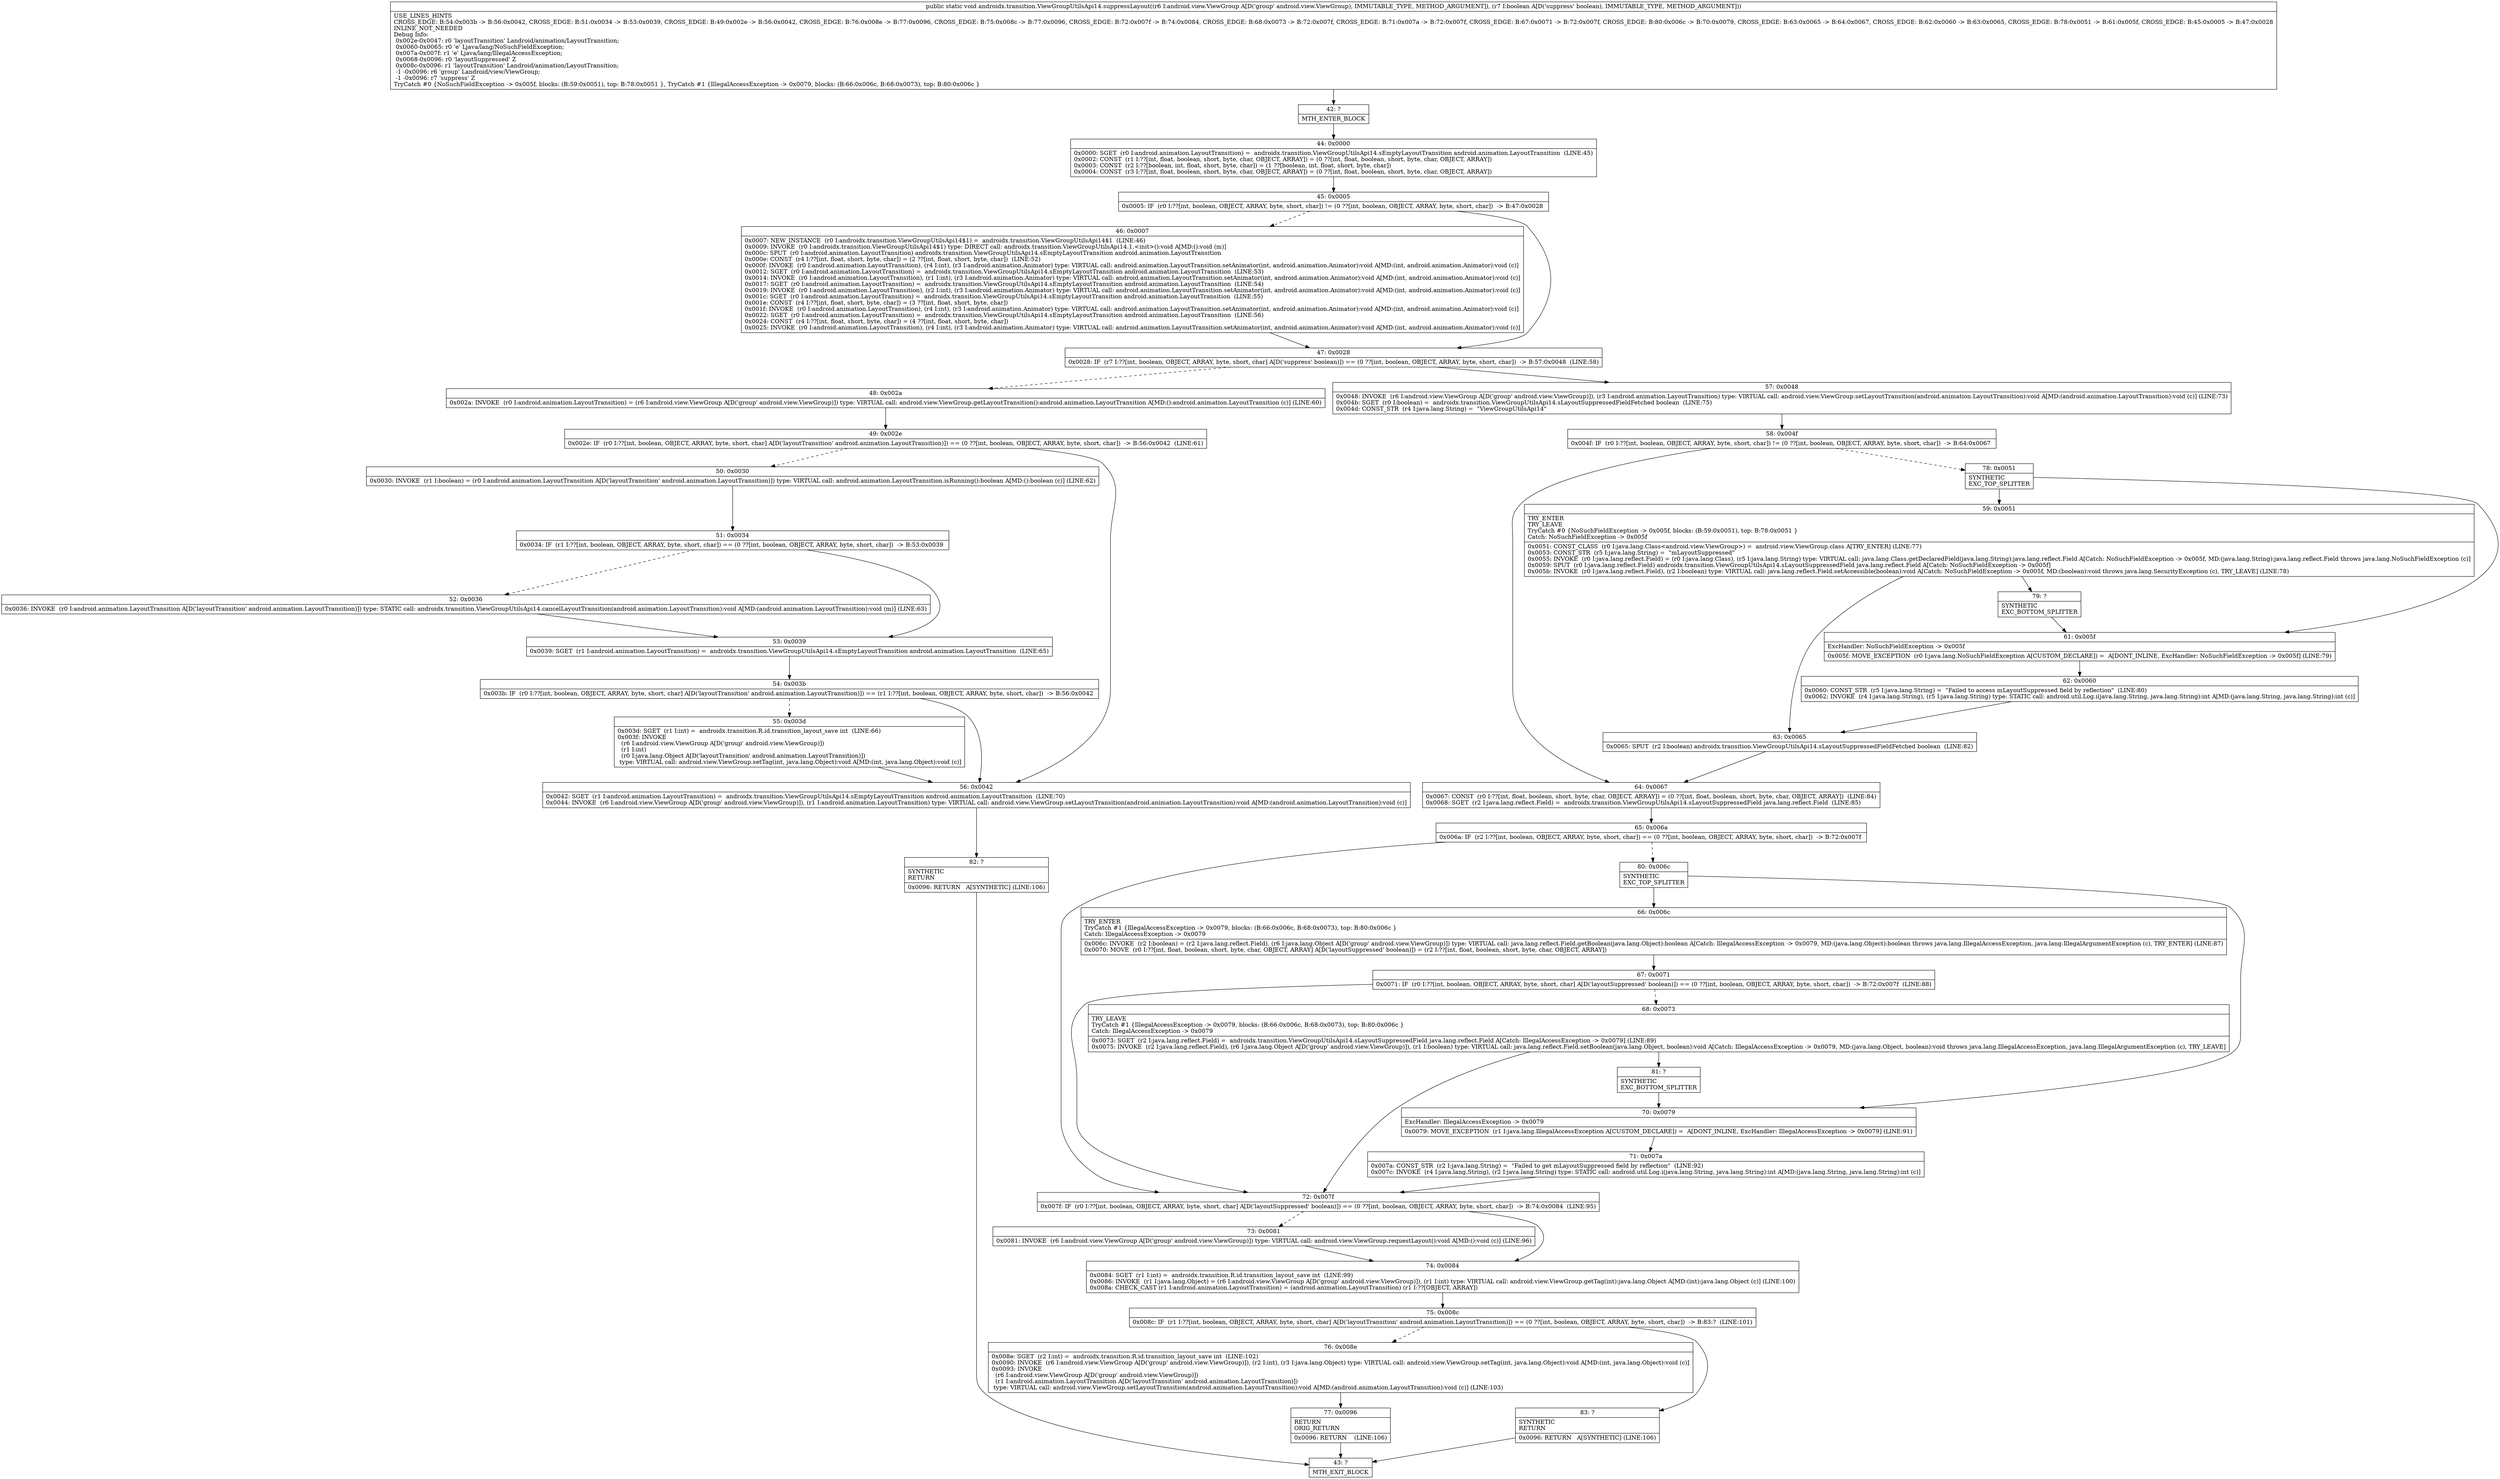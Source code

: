 digraph "CFG forandroidx.transition.ViewGroupUtilsApi14.suppressLayout(Landroid\/view\/ViewGroup;Z)V" {
Node_42 [shape=record,label="{42\:\ ?|MTH_ENTER_BLOCK\l}"];
Node_44 [shape=record,label="{44\:\ 0x0000|0x0000: SGET  (r0 I:android.animation.LayoutTransition) =  androidx.transition.ViewGroupUtilsApi14.sEmptyLayoutTransition android.animation.LayoutTransition  (LINE:45)\l0x0002: CONST  (r1 I:??[int, float, boolean, short, byte, char, OBJECT, ARRAY]) = (0 ??[int, float, boolean, short, byte, char, OBJECT, ARRAY]) \l0x0003: CONST  (r2 I:??[boolean, int, float, short, byte, char]) = (1 ??[boolean, int, float, short, byte, char]) \l0x0004: CONST  (r3 I:??[int, float, boolean, short, byte, char, OBJECT, ARRAY]) = (0 ??[int, float, boolean, short, byte, char, OBJECT, ARRAY]) \l}"];
Node_45 [shape=record,label="{45\:\ 0x0005|0x0005: IF  (r0 I:??[int, boolean, OBJECT, ARRAY, byte, short, char]) != (0 ??[int, boolean, OBJECT, ARRAY, byte, short, char])  \-\> B:47:0x0028 \l}"];
Node_46 [shape=record,label="{46\:\ 0x0007|0x0007: NEW_INSTANCE  (r0 I:androidx.transition.ViewGroupUtilsApi14$1) =  androidx.transition.ViewGroupUtilsApi14$1  (LINE:46)\l0x0009: INVOKE  (r0 I:androidx.transition.ViewGroupUtilsApi14$1) type: DIRECT call: androidx.transition.ViewGroupUtilsApi14.1.\<init\>():void A[MD:():void (m)]\l0x000c: SPUT  (r0 I:android.animation.LayoutTransition) androidx.transition.ViewGroupUtilsApi14.sEmptyLayoutTransition android.animation.LayoutTransition \l0x000e: CONST  (r4 I:??[int, float, short, byte, char]) = (2 ??[int, float, short, byte, char])  (LINE:52)\l0x000f: INVOKE  (r0 I:android.animation.LayoutTransition), (r4 I:int), (r3 I:android.animation.Animator) type: VIRTUAL call: android.animation.LayoutTransition.setAnimator(int, android.animation.Animator):void A[MD:(int, android.animation.Animator):void (c)]\l0x0012: SGET  (r0 I:android.animation.LayoutTransition) =  androidx.transition.ViewGroupUtilsApi14.sEmptyLayoutTransition android.animation.LayoutTransition  (LINE:53)\l0x0014: INVOKE  (r0 I:android.animation.LayoutTransition), (r1 I:int), (r3 I:android.animation.Animator) type: VIRTUAL call: android.animation.LayoutTransition.setAnimator(int, android.animation.Animator):void A[MD:(int, android.animation.Animator):void (c)]\l0x0017: SGET  (r0 I:android.animation.LayoutTransition) =  androidx.transition.ViewGroupUtilsApi14.sEmptyLayoutTransition android.animation.LayoutTransition  (LINE:54)\l0x0019: INVOKE  (r0 I:android.animation.LayoutTransition), (r2 I:int), (r3 I:android.animation.Animator) type: VIRTUAL call: android.animation.LayoutTransition.setAnimator(int, android.animation.Animator):void A[MD:(int, android.animation.Animator):void (c)]\l0x001c: SGET  (r0 I:android.animation.LayoutTransition) =  androidx.transition.ViewGroupUtilsApi14.sEmptyLayoutTransition android.animation.LayoutTransition  (LINE:55)\l0x001e: CONST  (r4 I:??[int, float, short, byte, char]) = (3 ??[int, float, short, byte, char]) \l0x001f: INVOKE  (r0 I:android.animation.LayoutTransition), (r4 I:int), (r3 I:android.animation.Animator) type: VIRTUAL call: android.animation.LayoutTransition.setAnimator(int, android.animation.Animator):void A[MD:(int, android.animation.Animator):void (c)]\l0x0022: SGET  (r0 I:android.animation.LayoutTransition) =  androidx.transition.ViewGroupUtilsApi14.sEmptyLayoutTransition android.animation.LayoutTransition  (LINE:56)\l0x0024: CONST  (r4 I:??[int, float, short, byte, char]) = (4 ??[int, float, short, byte, char]) \l0x0025: INVOKE  (r0 I:android.animation.LayoutTransition), (r4 I:int), (r3 I:android.animation.Animator) type: VIRTUAL call: android.animation.LayoutTransition.setAnimator(int, android.animation.Animator):void A[MD:(int, android.animation.Animator):void (c)]\l}"];
Node_47 [shape=record,label="{47\:\ 0x0028|0x0028: IF  (r7 I:??[int, boolean, OBJECT, ARRAY, byte, short, char] A[D('suppress' boolean)]) == (0 ??[int, boolean, OBJECT, ARRAY, byte, short, char])  \-\> B:57:0x0048  (LINE:58)\l}"];
Node_48 [shape=record,label="{48\:\ 0x002a|0x002a: INVOKE  (r0 I:android.animation.LayoutTransition) = (r6 I:android.view.ViewGroup A[D('group' android.view.ViewGroup)]) type: VIRTUAL call: android.view.ViewGroup.getLayoutTransition():android.animation.LayoutTransition A[MD:():android.animation.LayoutTransition (c)] (LINE:60)\l}"];
Node_49 [shape=record,label="{49\:\ 0x002e|0x002e: IF  (r0 I:??[int, boolean, OBJECT, ARRAY, byte, short, char] A[D('layoutTransition' android.animation.LayoutTransition)]) == (0 ??[int, boolean, OBJECT, ARRAY, byte, short, char])  \-\> B:56:0x0042  (LINE:61)\l}"];
Node_50 [shape=record,label="{50\:\ 0x0030|0x0030: INVOKE  (r1 I:boolean) = (r0 I:android.animation.LayoutTransition A[D('layoutTransition' android.animation.LayoutTransition)]) type: VIRTUAL call: android.animation.LayoutTransition.isRunning():boolean A[MD:():boolean (c)] (LINE:62)\l}"];
Node_51 [shape=record,label="{51\:\ 0x0034|0x0034: IF  (r1 I:??[int, boolean, OBJECT, ARRAY, byte, short, char]) == (0 ??[int, boolean, OBJECT, ARRAY, byte, short, char])  \-\> B:53:0x0039 \l}"];
Node_52 [shape=record,label="{52\:\ 0x0036|0x0036: INVOKE  (r0 I:android.animation.LayoutTransition A[D('layoutTransition' android.animation.LayoutTransition)]) type: STATIC call: androidx.transition.ViewGroupUtilsApi14.cancelLayoutTransition(android.animation.LayoutTransition):void A[MD:(android.animation.LayoutTransition):void (m)] (LINE:63)\l}"];
Node_53 [shape=record,label="{53\:\ 0x0039|0x0039: SGET  (r1 I:android.animation.LayoutTransition) =  androidx.transition.ViewGroupUtilsApi14.sEmptyLayoutTransition android.animation.LayoutTransition  (LINE:65)\l}"];
Node_54 [shape=record,label="{54\:\ 0x003b|0x003b: IF  (r0 I:??[int, boolean, OBJECT, ARRAY, byte, short, char] A[D('layoutTransition' android.animation.LayoutTransition)]) == (r1 I:??[int, boolean, OBJECT, ARRAY, byte, short, char])  \-\> B:56:0x0042 \l}"];
Node_55 [shape=record,label="{55\:\ 0x003d|0x003d: SGET  (r1 I:int) =  androidx.transition.R.id.transition_layout_save int  (LINE:66)\l0x003f: INVOKE  \l  (r6 I:android.view.ViewGroup A[D('group' android.view.ViewGroup)])\l  (r1 I:int)\l  (r0 I:java.lang.Object A[D('layoutTransition' android.animation.LayoutTransition)])\l type: VIRTUAL call: android.view.ViewGroup.setTag(int, java.lang.Object):void A[MD:(int, java.lang.Object):void (c)]\l}"];
Node_56 [shape=record,label="{56\:\ 0x0042|0x0042: SGET  (r1 I:android.animation.LayoutTransition) =  androidx.transition.ViewGroupUtilsApi14.sEmptyLayoutTransition android.animation.LayoutTransition  (LINE:70)\l0x0044: INVOKE  (r6 I:android.view.ViewGroup A[D('group' android.view.ViewGroup)]), (r1 I:android.animation.LayoutTransition) type: VIRTUAL call: android.view.ViewGroup.setLayoutTransition(android.animation.LayoutTransition):void A[MD:(android.animation.LayoutTransition):void (c)]\l}"];
Node_82 [shape=record,label="{82\:\ ?|SYNTHETIC\lRETURN\l|0x0096: RETURN   A[SYNTHETIC] (LINE:106)\l}"];
Node_43 [shape=record,label="{43\:\ ?|MTH_EXIT_BLOCK\l}"];
Node_57 [shape=record,label="{57\:\ 0x0048|0x0048: INVOKE  (r6 I:android.view.ViewGroup A[D('group' android.view.ViewGroup)]), (r3 I:android.animation.LayoutTransition) type: VIRTUAL call: android.view.ViewGroup.setLayoutTransition(android.animation.LayoutTransition):void A[MD:(android.animation.LayoutTransition):void (c)] (LINE:73)\l0x004b: SGET  (r0 I:boolean) =  androidx.transition.ViewGroupUtilsApi14.sLayoutSuppressedFieldFetched boolean  (LINE:75)\l0x004d: CONST_STR  (r4 I:java.lang.String) =  \"ViewGroupUtilsApi14\" \l}"];
Node_58 [shape=record,label="{58\:\ 0x004f|0x004f: IF  (r0 I:??[int, boolean, OBJECT, ARRAY, byte, short, char]) != (0 ??[int, boolean, OBJECT, ARRAY, byte, short, char])  \-\> B:64:0x0067 \l}"];
Node_64 [shape=record,label="{64\:\ 0x0067|0x0067: CONST  (r0 I:??[int, float, boolean, short, byte, char, OBJECT, ARRAY]) = (0 ??[int, float, boolean, short, byte, char, OBJECT, ARRAY])  (LINE:84)\l0x0068: SGET  (r2 I:java.lang.reflect.Field) =  androidx.transition.ViewGroupUtilsApi14.sLayoutSuppressedField java.lang.reflect.Field  (LINE:85)\l}"];
Node_65 [shape=record,label="{65\:\ 0x006a|0x006a: IF  (r2 I:??[int, boolean, OBJECT, ARRAY, byte, short, char]) == (0 ??[int, boolean, OBJECT, ARRAY, byte, short, char])  \-\> B:72:0x007f \l}"];
Node_72 [shape=record,label="{72\:\ 0x007f|0x007f: IF  (r0 I:??[int, boolean, OBJECT, ARRAY, byte, short, char] A[D('layoutSuppressed' boolean)]) == (0 ??[int, boolean, OBJECT, ARRAY, byte, short, char])  \-\> B:74:0x0084  (LINE:95)\l}"];
Node_73 [shape=record,label="{73\:\ 0x0081|0x0081: INVOKE  (r6 I:android.view.ViewGroup A[D('group' android.view.ViewGroup)]) type: VIRTUAL call: android.view.ViewGroup.requestLayout():void A[MD:():void (c)] (LINE:96)\l}"];
Node_74 [shape=record,label="{74\:\ 0x0084|0x0084: SGET  (r1 I:int) =  androidx.transition.R.id.transition_layout_save int  (LINE:99)\l0x0086: INVOKE  (r1 I:java.lang.Object) = (r6 I:android.view.ViewGroup A[D('group' android.view.ViewGroup)]), (r1 I:int) type: VIRTUAL call: android.view.ViewGroup.getTag(int):java.lang.Object A[MD:(int):java.lang.Object (c)] (LINE:100)\l0x008a: CHECK_CAST (r1 I:android.animation.LayoutTransition) = (android.animation.LayoutTransition) (r1 I:??[OBJECT, ARRAY]) \l}"];
Node_75 [shape=record,label="{75\:\ 0x008c|0x008c: IF  (r1 I:??[int, boolean, OBJECT, ARRAY, byte, short, char] A[D('layoutTransition' android.animation.LayoutTransition)]) == (0 ??[int, boolean, OBJECT, ARRAY, byte, short, char])  \-\> B:83:?  (LINE:101)\l}"];
Node_76 [shape=record,label="{76\:\ 0x008e|0x008e: SGET  (r2 I:int) =  androidx.transition.R.id.transition_layout_save int  (LINE:102)\l0x0090: INVOKE  (r6 I:android.view.ViewGroup A[D('group' android.view.ViewGroup)]), (r2 I:int), (r3 I:java.lang.Object) type: VIRTUAL call: android.view.ViewGroup.setTag(int, java.lang.Object):void A[MD:(int, java.lang.Object):void (c)]\l0x0093: INVOKE  \l  (r6 I:android.view.ViewGroup A[D('group' android.view.ViewGroup)])\l  (r1 I:android.animation.LayoutTransition A[D('layoutTransition' android.animation.LayoutTransition)])\l type: VIRTUAL call: android.view.ViewGroup.setLayoutTransition(android.animation.LayoutTransition):void A[MD:(android.animation.LayoutTransition):void (c)] (LINE:103)\l}"];
Node_77 [shape=record,label="{77\:\ 0x0096|RETURN\lORIG_RETURN\l|0x0096: RETURN    (LINE:106)\l}"];
Node_83 [shape=record,label="{83\:\ ?|SYNTHETIC\lRETURN\l|0x0096: RETURN   A[SYNTHETIC] (LINE:106)\l}"];
Node_80 [shape=record,label="{80\:\ 0x006c|SYNTHETIC\lEXC_TOP_SPLITTER\l}"];
Node_66 [shape=record,label="{66\:\ 0x006c|TRY_ENTER\lTryCatch #1 \{IllegalAccessException \-\> 0x0079, blocks: (B:66:0x006c, B:68:0x0073), top: B:80:0x006c \}\lCatch: IllegalAccessException \-\> 0x0079\l|0x006c: INVOKE  (r2 I:boolean) = (r2 I:java.lang.reflect.Field), (r6 I:java.lang.Object A[D('group' android.view.ViewGroup)]) type: VIRTUAL call: java.lang.reflect.Field.getBoolean(java.lang.Object):boolean A[Catch: IllegalAccessException \-\> 0x0079, MD:(java.lang.Object):boolean throws java.lang.IllegalAccessException, java.lang.IllegalArgumentException (c), TRY_ENTER] (LINE:87)\l0x0070: MOVE  (r0 I:??[int, float, boolean, short, byte, char, OBJECT, ARRAY] A[D('layoutSuppressed' boolean)]) = (r2 I:??[int, float, boolean, short, byte, char, OBJECT, ARRAY]) \l}"];
Node_67 [shape=record,label="{67\:\ 0x0071|0x0071: IF  (r0 I:??[int, boolean, OBJECT, ARRAY, byte, short, char] A[D('layoutSuppressed' boolean)]) == (0 ??[int, boolean, OBJECT, ARRAY, byte, short, char])  \-\> B:72:0x007f  (LINE:88)\l}"];
Node_68 [shape=record,label="{68\:\ 0x0073|TRY_LEAVE\lTryCatch #1 \{IllegalAccessException \-\> 0x0079, blocks: (B:66:0x006c, B:68:0x0073), top: B:80:0x006c \}\lCatch: IllegalAccessException \-\> 0x0079\l|0x0073: SGET  (r2 I:java.lang.reflect.Field) =  androidx.transition.ViewGroupUtilsApi14.sLayoutSuppressedField java.lang.reflect.Field A[Catch: IllegalAccessException \-\> 0x0079] (LINE:89)\l0x0075: INVOKE  (r2 I:java.lang.reflect.Field), (r6 I:java.lang.Object A[D('group' android.view.ViewGroup)]), (r1 I:boolean) type: VIRTUAL call: java.lang.reflect.Field.setBoolean(java.lang.Object, boolean):void A[Catch: IllegalAccessException \-\> 0x0079, MD:(java.lang.Object, boolean):void throws java.lang.IllegalAccessException, java.lang.IllegalArgumentException (c), TRY_LEAVE]\l}"];
Node_81 [shape=record,label="{81\:\ ?|SYNTHETIC\lEXC_BOTTOM_SPLITTER\l}"];
Node_70 [shape=record,label="{70\:\ 0x0079|ExcHandler: IllegalAccessException \-\> 0x0079\l|0x0079: MOVE_EXCEPTION  (r1 I:java.lang.IllegalAccessException A[CUSTOM_DECLARE]) =  A[DONT_INLINE, ExcHandler: IllegalAccessException \-\> 0x0079] (LINE:91)\l}"];
Node_71 [shape=record,label="{71\:\ 0x007a|0x007a: CONST_STR  (r2 I:java.lang.String) =  \"Failed to get mLayoutSuppressed field by reflection\"  (LINE:92)\l0x007c: INVOKE  (r4 I:java.lang.String), (r2 I:java.lang.String) type: STATIC call: android.util.Log.i(java.lang.String, java.lang.String):int A[MD:(java.lang.String, java.lang.String):int (c)]\l}"];
Node_78 [shape=record,label="{78\:\ 0x0051|SYNTHETIC\lEXC_TOP_SPLITTER\l}"];
Node_59 [shape=record,label="{59\:\ 0x0051|TRY_ENTER\lTRY_LEAVE\lTryCatch #0 \{NoSuchFieldException \-\> 0x005f, blocks: (B:59:0x0051), top: B:78:0x0051 \}\lCatch: NoSuchFieldException \-\> 0x005f\l|0x0051: CONST_CLASS  (r0 I:java.lang.Class\<android.view.ViewGroup\>) =  android.view.ViewGroup.class A[TRY_ENTER] (LINE:77)\l0x0053: CONST_STR  (r5 I:java.lang.String) =  \"mLayoutSuppressed\" \l0x0055: INVOKE  (r0 I:java.lang.reflect.Field) = (r0 I:java.lang.Class), (r5 I:java.lang.String) type: VIRTUAL call: java.lang.Class.getDeclaredField(java.lang.String):java.lang.reflect.Field A[Catch: NoSuchFieldException \-\> 0x005f, MD:(java.lang.String):java.lang.reflect.Field throws java.lang.NoSuchFieldException (c)]\l0x0059: SPUT  (r0 I:java.lang.reflect.Field) androidx.transition.ViewGroupUtilsApi14.sLayoutSuppressedField java.lang.reflect.Field A[Catch: NoSuchFieldException \-\> 0x005f]\l0x005b: INVOKE  (r0 I:java.lang.reflect.Field), (r2 I:boolean) type: VIRTUAL call: java.lang.reflect.Field.setAccessible(boolean):void A[Catch: NoSuchFieldException \-\> 0x005f, MD:(boolean):void throws java.lang.SecurityException (c), TRY_LEAVE] (LINE:78)\l}"];
Node_63 [shape=record,label="{63\:\ 0x0065|0x0065: SPUT  (r2 I:boolean) androidx.transition.ViewGroupUtilsApi14.sLayoutSuppressedFieldFetched boolean  (LINE:82)\l}"];
Node_79 [shape=record,label="{79\:\ ?|SYNTHETIC\lEXC_BOTTOM_SPLITTER\l}"];
Node_61 [shape=record,label="{61\:\ 0x005f|ExcHandler: NoSuchFieldException \-\> 0x005f\l|0x005f: MOVE_EXCEPTION  (r0 I:java.lang.NoSuchFieldException A[CUSTOM_DECLARE]) =  A[DONT_INLINE, ExcHandler: NoSuchFieldException \-\> 0x005f] (LINE:79)\l}"];
Node_62 [shape=record,label="{62\:\ 0x0060|0x0060: CONST_STR  (r5 I:java.lang.String) =  \"Failed to access mLayoutSuppressed field by reflection\"  (LINE:80)\l0x0062: INVOKE  (r4 I:java.lang.String), (r5 I:java.lang.String) type: STATIC call: android.util.Log.i(java.lang.String, java.lang.String):int A[MD:(java.lang.String, java.lang.String):int (c)]\l}"];
MethodNode[shape=record,label="{public static void androidx.transition.ViewGroupUtilsApi14.suppressLayout((r6 I:android.view.ViewGroup A[D('group' android.view.ViewGroup), IMMUTABLE_TYPE, METHOD_ARGUMENT]), (r7 I:boolean A[D('suppress' boolean), IMMUTABLE_TYPE, METHOD_ARGUMENT]))  | USE_LINES_HINTS\lCROSS_EDGE: B:54:0x003b \-\> B:56:0x0042, CROSS_EDGE: B:51:0x0034 \-\> B:53:0x0039, CROSS_EDGE: B:49:0x002e \-\> B:56:0x0042, CROSS_EDGE: B:76:0x008e \-\> B:77:0x0096, CROSS_EDGE: B:75:0x008c \-\> B:77:0x0096, CROSS_EDGE: B:72:0x007f \-\> B:74:0x0084, CROSS_EDGE: B:68:0x0073 \-\> B:72:0x007f, CROSS_EDGE: B:71:0x007a \-\> B:72:0x007f, CROSS_EDGE: B:67:0x0071 \-\> B:72:0x007f, CROSS_EDGE: B:80:0x006c \-\> B:70:0x0079, CROSS_EDGE: B:63:0x0065 \-\> B:64:0x0067, CROSS_EDGE: B:62:0x0060 \-\> B:63:0x0065, CROSS_EDGE: B:78:0x0051 \-\> B:61:0x005f, CROSS_EDGE: B:45:0x0005 \-\> B:47:0x0028\lINLINE_NOT_NEEDED\lDebug Info:\l  0x002e\-0x0047: r0 'layoutTransition' Landroid\/animation\/LayoutTransition;\l  0x0060\-0x0065: r0 'e' Ljava\/lang\/NoSuchFieldException;\l  0x007a\-0x007f: r1 'e' Ljava\/lang\/IllegalAccessException;\l  0x0068\-0x0096: r0 'layoutSuppressed' Z\l  0x008c\-0x0096: r1 'layoutTransition' Landroid\/animation\/LayoutTransition;\l  \-1 \-0x0096: r6 'group' Landroid\/view\/ViewGroup;\l  \-1 \-0x0096: r7 'suppress' Z\lTryCatch #0 \{NoSuchFieldException \-\> 0x005f, blocks: (B:59:0x0051), top: B:78:0x0051 \}, TryCatch #1 \{IllegalAccessException \-\> 0x0079, blocks: (B:66:0x006c, B:68:0x0073), top: B:80:0x006c \}\l}"];
MethodNode -> Node_42;Node_42 -> Node_44;
Node_44 -> Node_45;
Node_45 -> Node_46[style=dashed];
Node_45 -> Node_47;
Node_46 -> Node_47;
Node_47 -> Node_48[style=dashed];
Node_47 -> Node_57;
Node_48 -> Node_49;
Node_49 -> Node_50[style=dashed];
Node_49 -> Node_56;
Node_50 -> Node_51;
Node_51 -> Node_52[style=dashed];
Node_51 -> Node_53;
Node_52 -> Node_53;
Node_53 -> Node_54;
Node_54 -> Node_55[style=dashed];
Node_54 -> Node_56;
Node_55 -> Node_56;
Node_56 -> Node_82;
Node_82 -> Node_43;
Node_57 -> Node_58;
Node_58 -> Node_64;
Node_58 -> Node_78[style=dashed];
Node_64 -> Node_65;
Node_65 -> Node_72;
Node_65 -> Node_80[style=dashed];
Node_72 -> Node_73[style=dashed];
Node_72 -> Node_74;
Node_73 -> Node_74;
Node_74 -> Node_75;
Node_75 -> Node_76[style=dashed];
Node_75 -> Node_83;
Node_76 -> Node_77;
Node_77 -> Node_43;
Node_83 -> Node_43;
Node_80 -> Node_66;
Node_80 -> Node_70;
Node_66 -> Node_67;
Node_67 -> Node_68[style=dashed];
Node_67 -> Node_72;
Node_68 -> Node_72;
Node_68 -> Node_81;
Node_81 -> Node_70;
Node_70 -> Node_71;
Node_71 -> Node_72;
Node_78 -> Node_59;
Node_78 -> Node_61;
Node_59 -> Node_63;
Node_59 -> Node_79;
Node_63 -> Node_64;
Node_79 -> Node_61;
Node_61 -> Node_62;
Node_62 -> Node_63;
}

